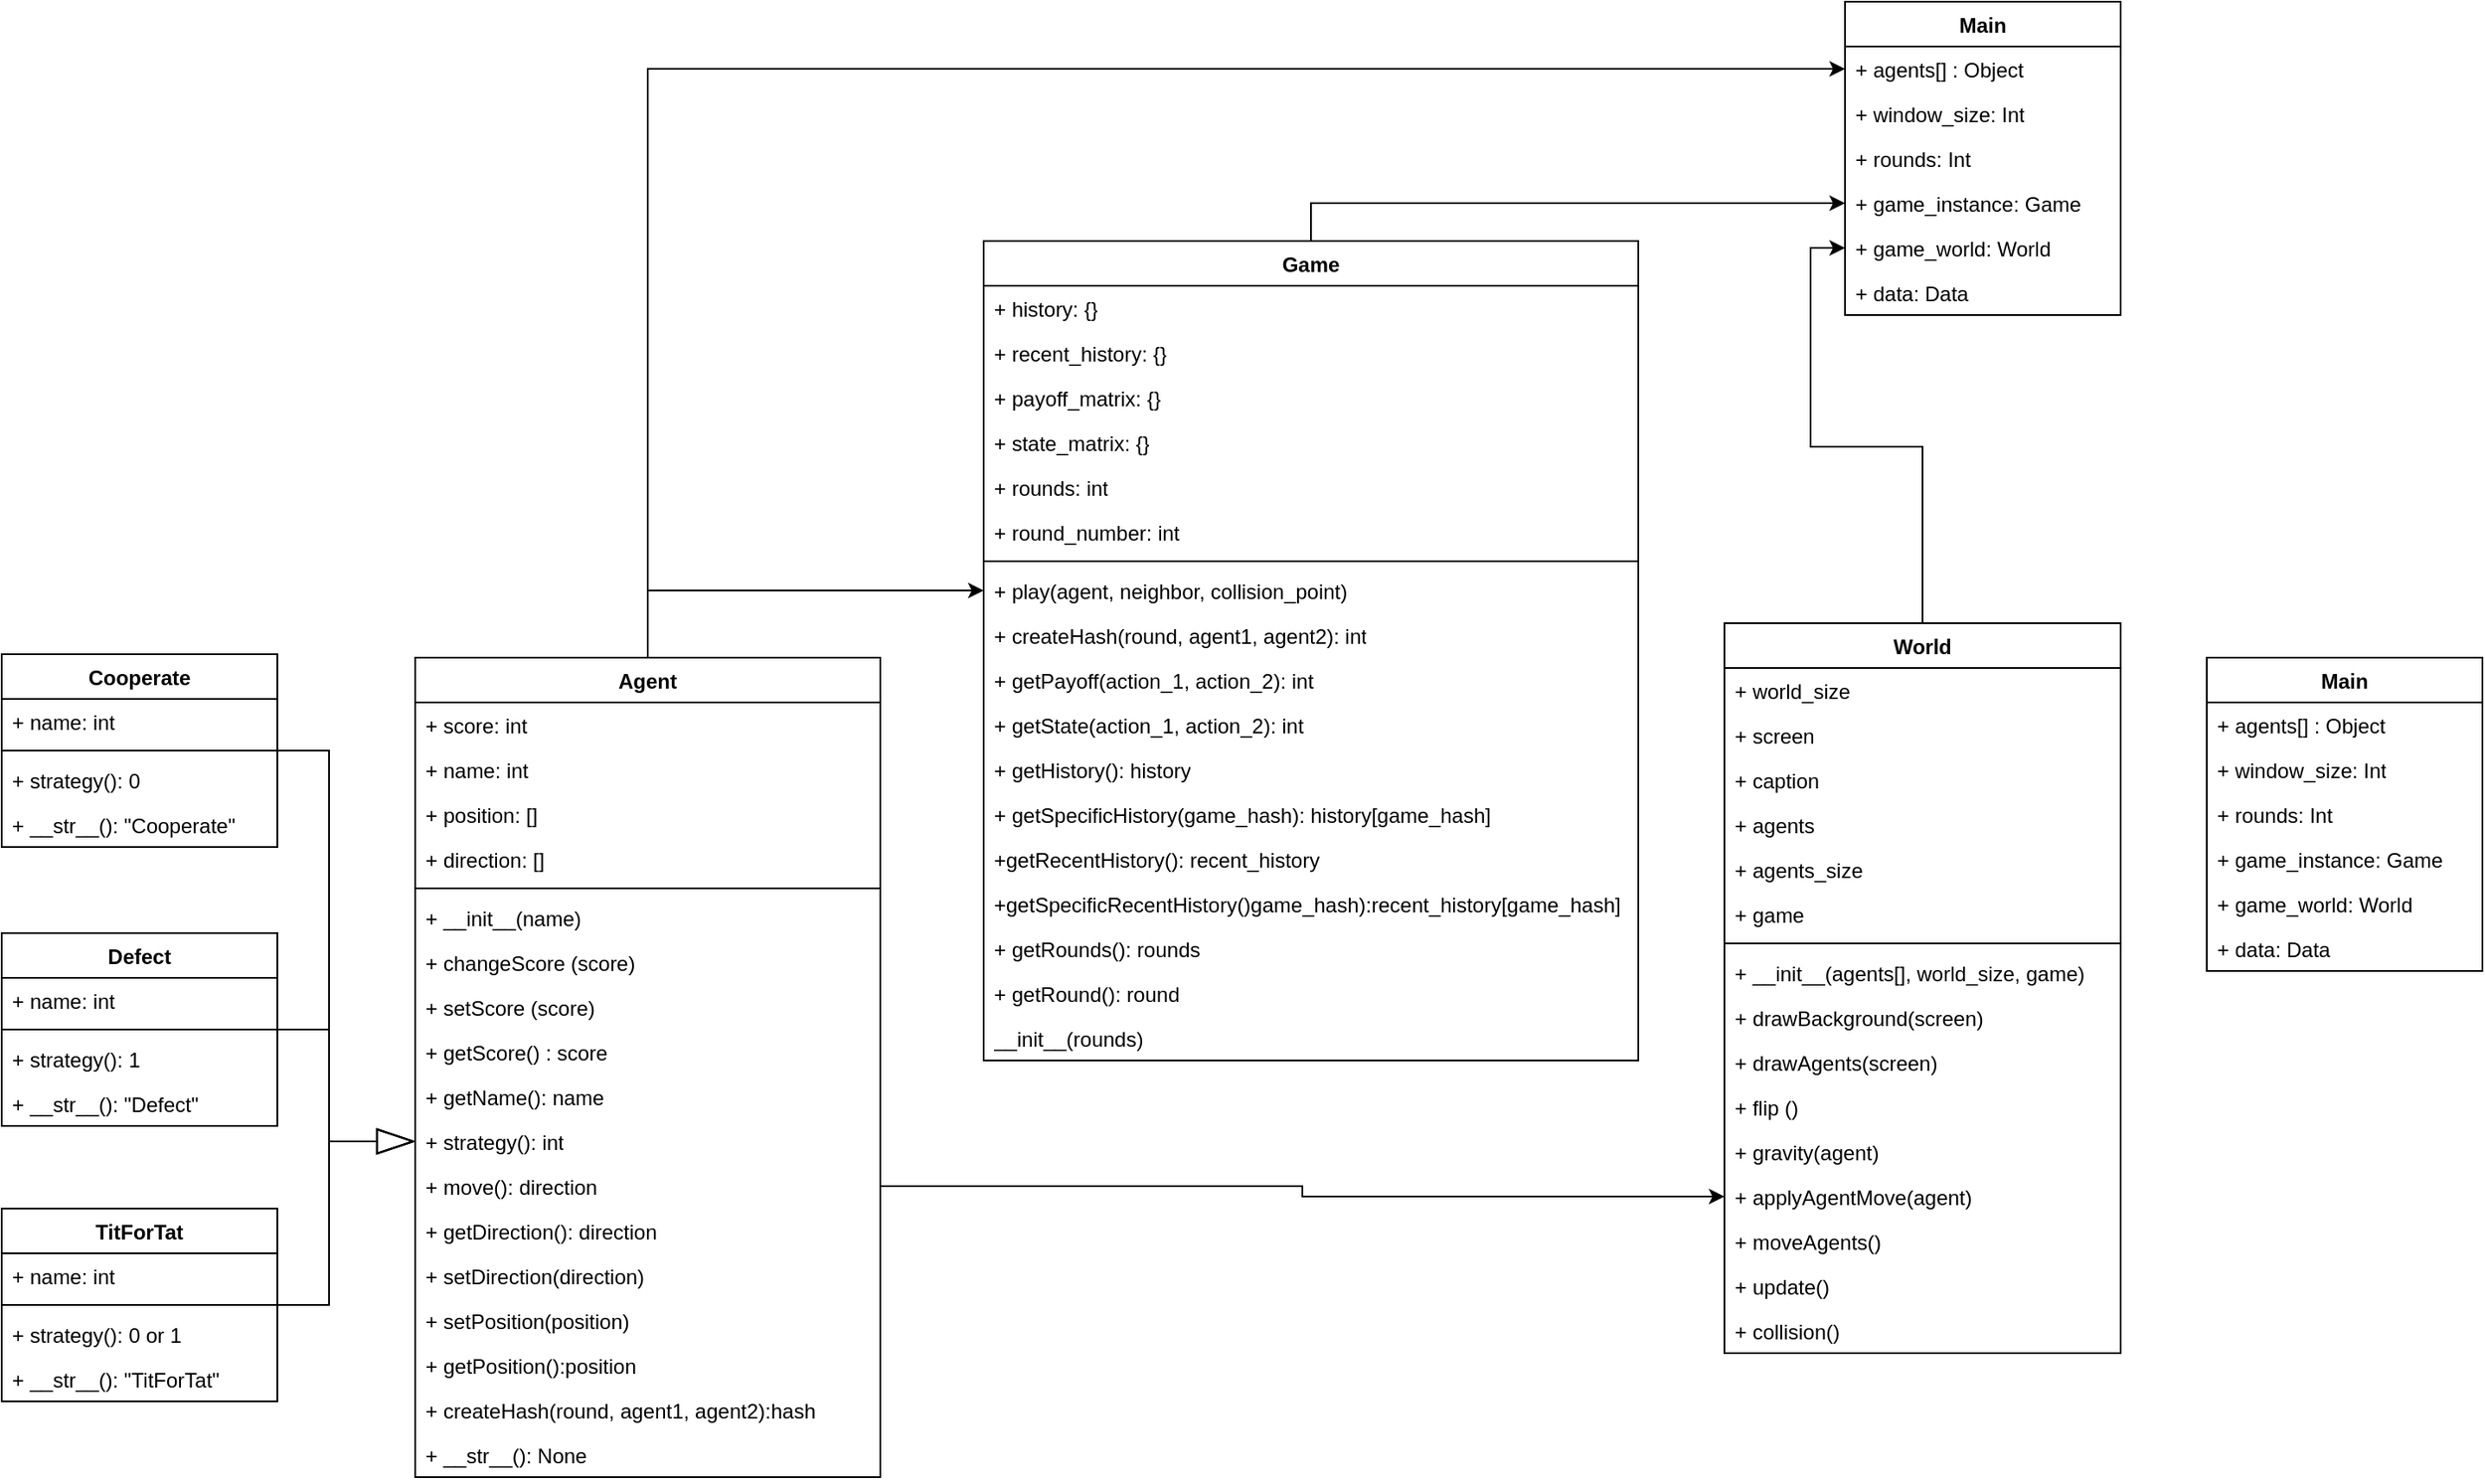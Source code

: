 <mxfile version="25.0.3">
  <diagram name="Page-1" id="hnyK_M3NlGHjHrZ5gKMo">
    <mxGraphModel dx="1853" dy="542" grid="1" gridSize="10" guides="1" tooltips="1" connect="1" arrows="1" fold="1" page="1" pageScale="1" pageWidth="850" pageHeight="1100" math="0" shadow="0">
      <root>
        <mxCell id="0" />
        <mxCell id="1" parent="0" />
        <mxCell id="TNZhgFUFGY6rMlC5T3Tr-9" value="Main" style="swimlane;fontStyle=1;align=center;verticalAlign=top;childLayout=stackLayout;horizontal=1;startSize=26;horizontalStack=0;resizeParent=1;resizeParentMax=0;resizeLast=0;collapsible=1;marginBottom=0;whiteSpace=wrap;html=1;" parent="1" vertex="1">
          <mxGeometry x="950" y="459" width="160" height="182" as="geometry" />
        </mxCell>
        <mxCell id="TNZhgFUFGY6rMlC5T3Tr-10" value="&lt;div&gt;+ agents[] : Object&lt;/div&gt;" style="text;strokeColor=none;fillColor=none;align=left;verticalAlign=top;spacingLeft=4;spacingRight=4;overflow=hidden;rotatable=0;points=[[0,0.5],[1,0.5]];portConstraint=eastwest;whiteSpace=wrap;html=1;" parent="TNZhgFUFGY6rMlC5T3Tr-9" vertex="1">
          <mxGeometry y="26" width="160" height="26" as="geometry" />
        </mxCell>
        <mxCell id="TNZhgFUFGY6rMlC5T3Tr-18" value="+ window_size: Int" style="text;strokeColor=none;fillColor=none;align=left;verticalAlign=top;spacingLeft=4;spacingRight=4;overflow=hidden;rotatable=0;points=[[0,0.5],[1,0.5]];portConstraint=eastwest;whiteSpace=wrap;html=1;" parent="TNZhgFUFGY6rMlC5T3Tr-9" vertex="1">
          <mxGeometry y="52" width="160" height="26" as="geometry" />
        </mxCell>
        <mxCell id="TNZhgFUFGY6rMlC5T3Tr-20" value="+ rounds: Int" style="text;strokeColor=none;fillColor=none;align=left;verticalAlign=top;spacingLeft=4;spacingRight=4;overflow=hidden;rotatable=0;points=[[0,0.5],[1,0.5]];portConstraint=eastwest;whiteSpace=wrap;html=1;" parent="TNZhgFUFGY6rMlC5T3Tr-9" vertex="1">
          <mxGeometry y="78" width="160" height="26" as="geometry" />
        </mxCell>
        <mxCell id="TNZhgFUFGY6rMlC5T3Tr-21" value="+ game_instance: Game" style="text;strokeColor=none;fillColor=none;align=left;verticalAlign=top;spacingLeft=4;spacingRight=4;overflow=hidden;rotatable=0;points=[[0,0.5],[1,0.5]];portConstraint=eastwest;whiteSpace=wrap;html=1;" parent="TNZhgFUFGY6rMlC5T3Tr-9" vertex="1">
          <mxGeometry y="104" width="160" height="26" as="geometry" />
        </mxCell>
        <mxCell id="TNZhgFUFGY6rMlC5T3Tr-19" value="+ game_world: World" style="text;strokeColor=none;fillColor=none;align=left;verticalAlign=top;spacingLeft=4;spacingRight=4;overflow=hidden;rotatable=0;points=[[0,0.5],[1,0.5]];portConstraint=eastwest;whiteSpace=wrap;html=1;" parent="TNZhgFUFGY6rMlC5T3Tr-9" vertex="1">
          <mxGeometry y="130" width="160" height="26" as="geometry" />
        </mxCell>
        <mxCell id="TNZhgFUFGY6rMlC5T3Tr-17" value="+ data: Data" style="text;strokeColor=none;fillColor=none;align=left;verticalAlign=top;spacingLeft=4;spacingRight=4;overflow=hidden;rotatable=0;points=[[0,0.5],[1,0.5]];portConstraint=eastwest;whiteSpace=wrap;html=1;" parent="TNZhgFUFGY6rMlC5T3Tr-9" vertex="1">
          <mxGeometry y="156" width="160" height="26" as="geometry" />
        </mxCell>
        <mxCell id="aTV576hCUivnqyw-7uxB-5" style="edgeStyle=orthogonalEdgeStyle;rounded=0;orthogonalLoop=1;jettySize=auto;html=1;exitX=0.5;exitY=0;exitDx=0;exitDy=0;entryX=0;entryY=0.5;entryDx=0;entryDy=0;" edge="1" parent="1" source="TNZhgFUFGY6rMlC5T3Tr-13" target="TNZhgFUFGY6rMlC5T3Tr-19">
          <mxGeometry relative="1" as="geometry" />
        </mxCell>
        <mxCell id="TNZhgFUFGY6rMlC5T3Tr-13" value="World" style="swimlane;fontStyle=1;align=center;verticalAlign=top;childLayout=stackLayout;horizontal=1;startSize=26;horizontalStack=0;resizeParent=1;resizeParentMax=0;resizeLast=0;collapsible=1;marginBottom=0;whiteSpace=wrap;html=1;" parent="1" vertex="1">
          <mxGeometry x="880" y="820" width="230" height="424" as="geometry" />
        </mxCell>
        <mxCell id="TNZhgFUFGY6rMlC5T3Tr-14" value="+ world_size" style="text;strokeColor=none;fillColor=none;align=left;verticalAlign=top;spacingLeft=4;spacingRight=4;overflow=hidden;rotatable=0;points=[[0,0.5],[1,0.5]];portConstraint=eastwest;whiteSpace=wrap;html=1;" parent="TNZhgFUFGY6rMlC5T3Tr-13" vertex="1">
          <mxGeometry y="26" width="230" height="26" as="geometry" />
        </mxCell>
        <mxCell id="kklQBV2uUnJuEIr_n-jg-3" value="+ screen" style="text;strokeColor=none;fillColor=none;align=left;verticalAlign=top;spacingLeft=4;spacingRight=4;overflow=hidden;rotatable=0;points=[[0,0.5],[1,0.5]];portConstraint=eastwest;whiteSpace=wrap;html=1;" parent="TNZhgFUFGY6rMlC5T3Tr-13" vertex="1">
          <mxGeometry y="52" width="230" height="26" as="geometry" />
        </mxCell>
        <mxCell id="kklQBV2uUnJuEIr_n-jg-6" value="+ caption" style="text;strokeColor=none;fillColor=none;align=left;verticalAlign=top;spacingLeft=4;spacingRight=4;overflow=hidden;rotatable=0;points=[[0,0.5],[1,0.5]];portConstraint=eastwest;whiteSpace=wrap;html=1;" parent="TNZhgFUFGY6rMlC5T3Tr-13" vertex="1">
          <mxGeometry y="78" width="230" height="26" as="geometry" />
        </mxCell>
        <mxCell id="kklQBV2uUnJuEIr_n-jg-5" value="+ agents" style="text;strokeColor=none;fillColor=none;align=left;verticalAlign=top;spacingLeft=4;spacingRight=4;overflow=hidden;rotatable=0;points=[[0,0.5],[1,0.5]];portConstraint=eastwest;whiteSpace=wrap;html=1;" parent="TNZhgFUFGY6rMlC5T3Tr-13" vertex="1">
          <mxGeometry y="104" width="230" height="26" as="geometry" />
        </mxCell>
        <mxCell id="kklQBV2uUnJuEIr_n-jg-4" value="+ agents_size" style="text;strokeColor=none;fillColor=none;align=left;verticalAlign=top;spacingLeft=4;spacingRight=4;overflow=hidden;rotatable=0;points=[[0,0.5],[1,0.5]];portConstraint=eastwest;whiteSpace=wrap;html=1;" parent="TNZhgFUFGY6rMlC5T3Tr-13" vertex="1">
          <mxGeometry y="130" width="230" height="26" as="geometry" />
        </mxCell>
        <mxCell id="kklQBV2uUnJuEIr_n-jg-2" value="+ game" style="text;strokeColor=none;fillColor=none;align=left;verticalAlign=top;spacingLeft=4;spacingRight=4;overflow=hidden;rotatable=0;points=[[0,0.5],[1,0.5]];portConstraint=eastwest;whiteSpace=wrap;html=1;" parent="TNZhgFUFGY6rMlC5T3Tr-13" vertex="1">
          <mxGeometry y="156" width="230" height="26" as="geometry" />
        </mxCell>
        <mxCell id="TNZhgFUFGY6rMlC5T3Tr-15" value="" style="line;strokeWidth=1;fillColor=none;align=left;verticalAlign=middle;spacingTop=-1;spacingLeft=3;spacingRight=3;rotatable=0;labelPosition=right;points=[];portConstraint=eastwest;strokeColor=inherit;" parent="TNZhgFUFGY6rMlC5T3Tr-13" vertex="1">
          <mxGeometry y="182" width="230" height="8" as="geometry" />
        </mxCell>
        <mxCell id="TNZhgFUFGY6rMlC5T3Tr-16" value="+ __init__(agents[], world_size, game)" style="text;strokeColor=none;fillColor=none;align=left;verticalAlign=top;spacingLeft=4;spacingRight=4;overflow=hidden;rotatable=0;points=[[0,0.5],[1,0.5]];portConstraint=eastwest;whiteSpace=wrap;html=1;" parent="TNZhgFUFGY6rMlC5T3Tr-13" vertex="1">
          <mxGeometry y="190" width="230" height="26" as="geometry" />
        </mxCell>
        <mxCell id="kklQBV2uUnJuEIr_n-jg-9" value="+ drawBackground(screen)" style="text;strokeColor=none;fillColor=none;align=left;verticalAlign=top;spacingLeft=4;spacingRight=4;overflow=hidden;rotatable=0;points=[[0,0.5],[1,0.5]];portConstraint=eastwest;whiteSpace=wrap;html=1;" parent="TNZhgFUFGY6rMlC5T3Tr-13" vertex="1">
          <mxGeometry y="216" width="230" height="26" as="geometry" />
        </mxCell>
        <mxCell id="kklQBV2uUnJuEIr_n-jg-14" value="+ drawAgents(screen)" style="text;strokeColor=none;fillColor=none;align=left;verticalAlign=top;spacingLeft=4;spacingRight=4;overflow=hidden;rotatable=0;points=[[0,0.5],[1,0.5]];portConstraint=eastwest;whiteSpace=wrap;html=1;" parent="TNZhgFUFGY6rMlC5T3Tr-13" vertex="1">
          <mxGeometry y="242" width="230" height="26" as="geometry" />
        </mxCell>
        <mxCell id="kklQBV2uUnJuEIr_n-jg-12" value="+ flip ()" style="text;strokeColor=none;fillColor=none;align=left;verticalAlign=top;spacingLeft=4;spacingRight=4;overflow=hidden;rotatable=0;points=[[0,0.5],[1,0.5]];portConstraint=eastwest;whiteSpace=wrap;html=1;" parent="TNZhgFUFGY6rMlC5T3Tr-13" vertex="1">
          <mxGeometry y="268" width="230" height="26" as="geometry" />
        </mxCell>
        <mxCell id="kklQBV2uUnJuEIr_n-jg-13" value="+ gravity(agent)" style="text;strokeColor=none;fillColor=none;align=left;verticalAlign=top;spacingLeft=4;spacingRight=4;overflow=hidden;rotatable=0;points=[[0,0.5],[1,0.5]];portConstraint=eastwest;whiteSpace=wrap;html=1;" parent="TNZhgFUFGY6rMlC5T3Tr-13" vertex="1">
          <mxGeometry y="294" width="230" height="26" as="geometry" />
        </mxCell>
        <mxCell id="kklQBV2uUnJuEIr_n-jg-11" value="+ applyAgentMove(agent)" style="text;strokeColor=none;fillColor=none;align=left;verticalAlign=top;spacingLeft=4;spacingRight=4;overflow=hidden;rotatable=0;points=[[0,0.5],[1,0.5]];portConstraint=eastwest;whiteSpace=wrap;html=1;" parent="TNZhgFUFGY6rMlC5T3Tr-13" vertex="1">
          <mxGeometry y="320" width="230" height="26" as="geometry" />
        </mxCell>
        <mxCell id="kklQBV2uUnJuEIr_n-jg-10" value="+ moveAgents()" style="text;strokeColor=none;fillColor=none;align=left;verticalAlign=top;spacingLeft=4;spacingRight=4;overflow=hidden;rotatable=0;points=[[0,0.5],[1,0.5]];portConstraint=eastwest;whiteSpace=wrap;html=1;" parent="TNZhgFUFGY6rMlC5T3Tr-13" vertex="1">
          <mxGeometry y="346" width="230" height="26" as="geometry" />
        </mxCell>
        <mxCell id="kklQBV2uUnJuEIr_n-jg-8" value="+ update()" style="text;strokeColor=none;fillColor=none;align=left;verticalAlign=top;spacingLeft=4;spacingRight=4;overflow=hidden;rotatable=0;points=[[0,0.5],[1,0.5]];portConstraint=eastwest;whiteSpace=wrap;html=1;" parent="TNZhgFUFGY6rMlC5T3Tr-13" vertex="1">
          <mxGeometry y="372" width="230" height="26" as="geometry" />
        </mxCell>
        <mxCell id="kklQBV2uUnJuEIr_n-jg-7" value="+ collision()" style="text;strokeColor=none;fillColor=none;align=left;verticalAlign=top;spacingLeft=4;spacingRight=4;overflow=hidden;rotatable=0;points=[[0,0.5],[1,0.5]];portConstraint=eastwest;whiteSpace=wrap;html=1;" parent="TNZhgFUFGY6rMlC5T3Tr-13" vertex="1">
          <mxGeometry y="398" width="230" height="26" as="geometry" />
        </mxCell>
        <mxCell id="aTV576hCUivnqyw-7uxB-1" style="edgeStyle=orthogonalEdgeStyle;rounded=0;orthogonalLoop=1;jettySize=auto;html=1;exitX=0.5;exitY=0;exitDx=0;exitDy=0;entryX=0;entryY=0.5;entryDx=0;entryDy=0;" edge="1" parent="1" source="kklQBV2uUnJuEIr_n-jg-20" target="TNZhgFUFGY6rMlC5T3Tr-10">
          <mxGeometry relative="1" as="geometry" />
        </mxCell>
        <mxCell id="aTV576hCUivnqyw-7uxB-4" style="edgeStyle=orthogonalEdgeStyle;rounded=0;orthogonalLoop=1;jettySize=auto;html=1;exitX=0.5;exitY=0;exitDx=0;exitDy=0;entryX=0;entryY=0.5;entryDx=0;entryDy=0;" edge="1" parent="1" source="kklQBV2uUnJuEIr_n-jg-20" target="kklQBV2uUnJuEIr_n-jg-42">
          <mxGeometry relative="1" as="geometry" />
        </mxCell>
        <mxCell id="kklQBV2uUnJuEIr_n-jg-20" value="Agent" style="swimlane;fontStyle=1;align=center;verticalAlign=top;childLayout=stackLayout;horizontal=1;startSize=26;horizontalStack=0;resizeParent=1;resizeParentMax=0;resizeLast=0;collapsible=1;marginBottom=0;whiteSpace=wrap;html=1;" parent="1" vertex="1">
          <mxGeometry x="120" y="840" width="270" height="476" as="geometry" />
        </mxCell>
        <mxCell id="kklQBV2uUnJuEIr_n-jg-21" value="+ score: int" style="text;strokeColor=none;fillColor=none;align=left;verticalAlign=top;spacingLeft=4;spacingRight=4;overflow=hidden;rotatable=0;points=[[0,0.5],[1,0.5]];portConstraint=eastwest;whiteSpace=wrap;html=1;" parent="kklQBV2uUnJuEIr_n-jg-20" vertex="1">
          <mxGeometry y="26" width="270" height="26" as="geometry" />
        </mxCell>
        <mxCell id="kklQBV2uUnJuEIr_n-jg-26" value="+ name: int" style="text;strokeColor=none;fillColor=none;align=left;verticalAlign=top;spacingLeft=4;spacingRight=4;overflow=hidden;rotatable=0;points=[[0,0.5],[1,0.5]];portConstraint=eastwest;whiteSpace=wrap;html=1;" parent="kklQBV2uUnJuEIr_n-jg-20" vertex="1">
          <mxGeometry y="52" width="270" height="26" as="geometry" />
        </mxCell>
        <mxCell id="kklQBV2uUnJuEIr_n-jg-25" value="+ position: []" style="text;strokeColor=none;fillColor=none;align=left;verticalAlign=top;spacingLeft=4;spacingRight=4;overflow=hidden;rotatable=0;points=[[0,0.5],[1,0.5]];portConstraint=eastwest;whiteSpace=wrap;html=1;" parent="kklQBV2uUnJuEIr_n-jg-20" vertex="1">
          <mxGeometry y="78" width="270" height="26" as="geometry" />
        </mxCell>
        <mxCell id="kklQBV2uUnJuEIr_n-jg-24" value="+ direction: []" style="text;strokeColor=none;fillColor=none;align=left;verticalAlign=top;spacingLeft=4;spacingRight=4;overflow=hidden;rotatable=0;points=[[0,0.5],[1,0.5]];portConstraint=eastwest;whiteSpace=wrap;html=1;" parent="kklQBV2uUnJuEIr_n-jg-20" vertex="1">
          <mxGeometry y="104" width="270" height="26" as="geometry" />
        </mxCell>
        <mxCell id="kklQBV2uUnJuEIr_n-jg-22" value="" style="line;strokeWidth=1;fillColor=none;align=left;verticalAlign=middle;spacingTop=-1;spacingLeft=3;spacingRight=3;rotatable=0;labelPosition=right;points=[];portConstraint=eastwest;strokeColor=inherit;" parent="kklQBV2uUnJuEIr_n-jg-20" vertex="1">
          <mxGeometry y="130" width="270" height="8" as="geometry" />
        </mxCell>
        <mxCell id="kklQBV2uUnJuEIr_n-jg-23" value="+ __init__(name)" style="text;strokeColor=none;fillColor=none;align=left;verticalAlign=top;spacingLeft=4;spacingRight=4;overflow=hidden;rotatable=0;points=[[0,0.5],[1,0.5]];portConstraint=eastwest;whiteSpace=wrap;html=1;" parent="kklQBV2uUnJuEIr_n-jg-20" vertex="1">
          <mxGeometry y="138" width="270" height="26" as="geometry" />
        </mxCell>
        <mxCell id="kklQBV2uUnJuEIr_n-jg-28" value="+ changeScore (score)" style="text;strokeColor=none;fillColor=none;align=left;verticalAlign=top;spacingLeft=4;spacingRight=4;overflow=hidden;rotatable=0;points=[[0,0.5],[1,0.5]];portConstraint=eastwest;whiteSpace=wrap;html=1;" parent="kklQBV2uUnJuEIr_n-jg-20" vertex="1">
          <mxGeometry y="164" width="270" height="26" as="geometry" />
        </mxCell>
        <mxCell id="kklQBV2uUnJuEIr_n-jg-33" value="+ setScore (score)" style="text;strokeColor=none;fillColor=none;align=left;verticalAlign=top;spacingLeft=4;spacingRight=4;overflow=hidden;rotatable=0;points=[[0,0.5],[1,0.5]];portConstraint=eastwest;whiteSpace=wrap;html=1;" parent="kklQBV2uUnJuEIr_n-jg-20" vertex="1">
          <mxGeometry y="190" width="270" height="26" as="geometry" />
        </mxCell>
        <mxCell id="kklQBV2uUnJuEIr_n-jg-31" value="+ getScore() : score" style="text;strokeColor=none;fillColor=none;align=left;verticalAlign=top;spacingLeft=4;spacingRight=4;overflow=hidden;rotatable=0;points=[[0,0.5],[1,0.5]];portConstraint=eastwest;whiteSpace=wrap;html=1;" parent="kklQBV2uUnJuEIr_n-jg-20" vertex="1">
          <mxGeometry y="216" width="270" height="26" as="geometry" />
        </mxCell>
        <mxCell id="kklQBV2uUnJuEIr_n-jg-35" value="+ getName(): name" style="text;strokeColor=none;fillColor=none;align=left;verticalAlign=top;spacingLeft=4;spacingRight=4;overflow=hidden;rotatable=0;points=[[0,0.5],[1,0.5]];portConstraint=eastwest;whiteSpace=wrap;html=1;" parent="kklQBV2uUnJuEIr_n-jg-20" vertex="1">
          <mxGeometry y="242" width="270" height="26" as="geometry" />
        </mxCell>
        <mxCell id="kklQBV2uUnJuEIr_n-jg-34" value="+ strategy(): int" style="text;strokeColor=none;fillColor=none;align=left;verticalAlign=top;spacingLeft=4;spacingRight=4;overflow=hidden;rotatable=0;points=[[0,0.5],[1,0.5]];portConstraint=eastwest;whiteSpace=wrap;html=1;" parent="kklQBV2uUnJuEIr_n-jg-20" vertex="1">
          <mxGeometry y="268" width="270" height="26" as="geometry" />
        </mxCell>
        <mxCell id="kklQBV2uUnJuEIr_n-jg-32" value="+ move(): direction" style="text;strokeColor=none;fillColor=none;align=left;verticalAlign=top;spacingLeft=4;spacingRight=4;overflow=hidden;rotatable=0;points=[[0,0.5],[1,0.5]];portConstraint=eastwest;whiteSpace=wrap;html=1;" parent="kklQBV2uUnJuEIr_n-jg-20" vertex="1">
          <mxGeometry y="294" width="270" height="26" as="geometry" />
        </mxCell>
        <mxCell id="kklQBV2uUnJuEIr_n-jg-30" value="+ getDirection(): direction" style="text;strokeColor=none;fillColor=none;align=left;verticalAlign=top;spacingLeft=4;spacingRight=4;overflow=hidden;rotatable=0;points=[[0,0.5],[1,0.5]];portConstraint=eastwest;whiteSpace=wrap;html=1;" parent="kklQBV2uUnJuEIr_n-jg-20" vertex="1">
          <mxGeometry y="320" width="270" height="26" as="geometry" />
        </mxCell>
        <mxCell id="kklQBV2uUnJuEIr_n-jg-29" value="+ setDirection(direction)" style="text;strokeColor=none;fillColor=none;align=left;verticalAlign=top;spacingLeft=4;spacingRight=4;overflow=hidden;rotatable=0;points=[[0,0.5],[1,0.5]];portConstraint=eastwest;whiteSpace=wrap;html=1;" parent="kklQBV2uUnJuEIr_n-jg-20" vertex="1">
          <mxGeometry y="346" width="270" height="26" as="geometry" />
        </mxCell>
        <mxCell id="kklQBV2uUnJuEIr_n-jg-36" value="+ setPosition(position)" style="text;strokeColor=none;fillColor=none;align=left;verticalAlign=top;spacingLeft=4;spacingRight=4;overflow=hidden;rotatable=0;points=[[0,0.5],[1,0.5]];portConstraint=eastwest;whiteSpace=wrap;html=1;" parent="kklQBV2uUnJuEIr_n-jg-20" vertex="1">
          <mxGeometry y="372" width="270" height="26" as="geometry" />
        </mxCell>
        <mxCell id="kklQBV2uUnJuEIr_n-jg-38" value="+ getPosition():position" style="text;strokeColor=none;fillColor=none;align=left;verticalAlign=top;spacingLeft=4;spacingRight=4;overflow=hidden;rotatable=0;points=[[0,0.5],[1,0.5]];portConstraint=eastwest;whiteSpace=wrap;html=1;" parent="kklQBV2uUnJuEIr_n-jg-20" vertex="1">
          <mxGeometry y="398" width="270" height="26" as="geometry" />
        </mxCell>
        <mxCell id="kklQBV2uUnJuEIr_n-jg-37" value="+ createHash(round, agent1, agent2):hash" style="text;strokeColor=none;fillColor=none;align=left;verticalAlign=top;spacingLeft=4;spacingRight=4;overflow=hidden;rotatable=0;points=[[0,0.5],[1,0.5]];portConstraint=eastwest;whiteSpace=wrap;html=1;" parent="kklQBV2uUnJuEIr_n-jg-20" vertex="1">
          <mxGeometry y="424" width="270" height="26" as="geometry" />
        </mxCell>
        <mxCell id="kklQBV2uUnJuEIr_n-jg-27" value="+ __str__(): None" style="text;strokeColor=none;fillColor=none;align=left;verticalAlign=top;spacingLeft=4;spacingRight=4;overflow=hidden;rotatable=0;points=[[0,0.5],[1,0.5]];portConstraint=eastwest;whiteSpace=wrap;html=1;" parent="kklQBV2uUnJuEIr_n-jg-20" vertex="1">
          <mxGeometry y="450" width="270" height="26" as="geometry" />
        </mxCell>
        <mxCell id="aTV576hCUivnqyw-7uxB-3" style="edgeStyle=orthogonalEdgeStyle;rounded=0;orthogonalLoop=1;jettySize=auto;html=1;exitX=0.5;exitY=0;exitDx=0;exitDy=0;entryX=0;entryY=0.5;entryDx=0;entryDy=0;" edge="1" parent="1" source="kklQBV2uUnJuEIr_n-jg-39" target="TNZhgFUFGY6rMlC5T3Tr-21">
          <mxGeometry relative="1" as="geometry" />
        </mxCell>
        <mxCell id="kklQBV2uUnJuEIr_n-jg-39" value="Game" style="swimlane;fontStyle=1;align=center;verticalAlign=top;childLayout=stackLayout;horizontal=1;startSize=26;horizontalStack=0;resizeParent=1;resizeParentMax=0;resizeLast=0;collapsible=1;marginBottom=0;whiteSpace=wrap;html=1;" parent="1" vertex="1">
          <mxGeometry x="450" y="598" width="380" height="476" as="geometry" />
        </mxCell>
        <mxCell id="kklQBV2uUnJuEIr_n-jg-40" value="+ history: {}" style="text;strokeColor=none;fillColor=none;align=left;verticalAlign=top;spacingLeft=4;spacingRight=4;overflow=hidden;rotatable=0;points=[[0,0.5],[1,0.5]];portConstraint=eastwest;whiteSpace=wrap;html=1;" parent="kklQBV2uUnJuEIr_n-jg-39" vertex="1">
          <mxGeometry y="26" width="380" height="26" as="geometry" />
        </mxCell>
        <mxCell id="kklQBV2uUnJuEIr_n-jg-45" value="+ recent_history: {}" style="text;strokeColor=none;fillColor=none;align=left;verticalAlign=top;spacingLeft=4;spacingRight=4;overflow=hidden;rotatable=0;points=[[0,0.5],[1,0.5]];portConstraint=eastwest;whiteSpace=wrap;html=1;" parent="kklQBV2uUnJuEIr_n-jg-39" vertex="1">
          <mxGeometry y="52" width="380" height="26" as="geometry" />
        </mxCell>
        <mxCell id="kklQBV2uUnJuEIr_n-jg-47" value="+ payoff_matrix: {}" style="text;strokeColor=none;fillColor=none;align=left;verticalAlign=top;spacingLeft=4;spacingRight=4;overflow=hidden;rotatable=0;points=[[0,0.5],[1,0.5]];portConstraint=eastwest;whiteSpace=wrap;html=1;" parent="kklQBV2uUnJuEIr_n-jg-39" vertex="1">
          <mxGeometry y="78" width="380" height="26" as="geometry" />
        </mxCell>
        <mxCell id="kklQBV2uUnJuEIr_n-jg-48" value="+ state_matrix: {}" style="text;strokeColor=none;fillColor=none;align=left;verticalAlign=top;spacingLeft=4;spacingRight=4;overflow=hidden;rotatable=0;points=[[0,0.5],[1,0.5]];portConstraint=eastwest;whiteSpace=wrap;html=1;" parent="kklQBV2uUnJuEIr_n-jg-39" vertex="1">
          <mxGeometry y="104" width="380" height="26" as="geometry" />
        </mxCell>
        <mxCell id="kklQBV2uUnJuEIr_n-jg-46" value="+ rounds: int" style="text;strokeColor=none;fillColor=none;align=left;verticalAlign=top;spacingLeft=4;spacingRight=4;overflow=hidden;rotatable=0;points=[[0,0.5],[1,0.5]];portConstraint=eastwest;whiteSpace=wrap;html=1;" parent="kklQBV2uUnJuEIr_n-jg-39" vertex="1">
          <mxGeometry y="130" width="380" height="26" as="geometry" />
        </mxCell>
        <mxCell id="kklQBV2uUnJuEIr_n-jg-44" value="+ round_number: int" style="text;strokeColor=none;fillColor=none;align=left;verticalAlign=top;spacingLeft=4;spacingRight=4;overflow=hidden;rotatable=0;points=[[0,0.5],[1,0.5]];portConstraint=eastwest;whiteSpace=wrap;html=1;" parent="kklQBV2uUnJuEIr_n-jg-39" vertex="1">
          <mxGeometry y="156" width="380" height="26" as="geometry" />
        </mxCell>
        <mxCell id="kklQBV2uUnJuEIr_n-jg-41" value="" style="line;strokeWidth=1;fillColor=none;align=left;verticalAlign=middle;spacingTop=-1;spacingLeft=3;spacingRight=3;rotatable=0;labelPosition=right;points=[];portConstraint=eastwest;strokeColor=inherit;" parent="kklQBV2uUnJuEIr_n-jg-39" vertex="1">
          <mxGeometry y="182" width="380" height="8" as="geometry" />
        </mxCell>
        <mxCell id="kklQBV2uUnJuEIr_n-jg-42" value="+ play(agent, neighbor, collision_point)" style="text;strokeColor=none;fillColor=none;align=left;verticalAlign=top;spacingLeft=4;spacingRight=4;overflow=hidden;rotatable=0;points=[[0,0.5],[1,0.5]];portConstraint=eastwest;whiteSpace=wrap;html=1;" parent="kklQBV2uUnJuEIr_n-jg-39" vertex="1">
          <mxGeometry y="190" width="380" height="26" as="geometry" />
        </mxCell>
        <mxCell id="kklQBV2uUnJuEIr_n-jg-51" value="+ createHash(round, agent1, agent2): int" style="text;strokeColor=none;fillColor=none;align=left;verticalAlign=top;spacingLeft=4;spacingRight=4;overflow=hidden;rotatable=0;points=[[0,0.5],[1,0.5]];portConstraint=eastwest;whiteSpace=wrap;html=1;" parent="kklQBV2uUnJuEIr_n-jg-39" vertex="1">
          <mxGeometry y="216" width="380" height="26" as="geometry" />
        </mxCell>
        <mxCell id="kklQBV2uUnJuEIr_n-jg-57" value="+ getPayoff(action_1, action_2): int" style="text;strokeColor=none;fillColor=none;align=left;verticalAlign=top;spacingLeft=4;spacingRight=4;overflow=hidden;rotatable=0;points=[[0,0.5],[1,0.5]];portConstraint=eastwest;whiteSpace=wrap;html=1;" parent="kklQBV2uUnJuEIr_n-jg-39" vertex="1">
          <mxGeometry y="242" width="380" height="26" as="geometry" />
        </mxCell>
        <mxCell id="kklQBV2uUnJuEIr_n-jg-59" value="+ getState(action_1, action_2): int" style="text;strokeColor=none;fillColor=none;align=left;verticalAlign=top;spacingLeft=4;spacingRight=4;overflow=hidden;rotatable=0;points=[[0,0.5],[1,0.5]];portConstraint=eastwest;whiteSpace=wrap;html=1;" parent="kklQBV2uUnJuEIr_n-jg-39" vertex="1">
          <mxGeometry y="268" width="380" height="26" as="geometry" />
        </mxCell>
        <mxCell id="kklQBV2uUnJuEIr_n-jg-58" value="+ getHistory(): history" style="text;strokeColor=none;fillColor=none;align=left;verticalAlign=top;spacingLeft=4;spacingRight=4;overflow=hidden;rotatable=0;points=[[0,0.5],[1,0.5]];portConstraint=eastwest;whiteSpace=wrap;html=1;" parent="kklQBV2uUnJuEIr_n-jg-39" vertex="1">
          <mxGeometry y="294" width="380" height="26" as="geometry" />
        </mxCell>
        <mxCell id="kklQBV2uUnJuEIr_n-jg-56" value="+ getSpecificHistory(game_hash): history[game_hash]" style="text;strokeColor=none;fillColor=none;align=left;verticalAlign=top;spacingLeft=4;spacingRight=4;overflow=hidden;rotatable=0;points=[[0,0.5],[1,0.5]];portConstraint=eastwest;whiteSpace=wrap;html=1;" parent="kklQBV2uUnJuEIr_n-jg-39" vertex="1">
          <mxGeometry y="320" width="380" height="26" as="geometry" />
        </mxCell>
        <mxCell id="kklQBV2uUnJuEIr_n-jg-54" value="+getRecentHistory(): recent_history" style="text;strokeColor=none;fillColor=none;align=left;verticalAlign=top;spacingLeft=4;spacingRight=4;overflow=hidden;rotatable=0;points=[[0,0.5],[1,0.5]];portConstraint=eastwest;whiteSpace=wrap;html=1;" parent="kklQBV2uUnJuEIr_n-jg-39" vertex="1">
          <mxGeometry y="346" width="380" height="26" as="geometry" />
        </mxCell>
        <mxCell id="kklQBV2uUnJuEIr_n-jg-55" value="+getSpecificRecentHistory()game_hash):recent_history[game_hash]" style="text;strokeColor=none;fillColor=none;align=left;verticalAlign=top;spacingLeft=4;spacingRight=4;overflow=hidden;rotatable=0;points=[[0,0.5],[1,0.5]];portConstraint=eastwest;whiteSpace=wrap;html=1;" parent="kklQBV2uUnJuEIr_n-jg-39" vertex="1">
          <mxGeometry y="372" width="380" height="26" as="geometry" />
        </mxCell>
        <mxCell id="kklQBV2uUnJuEIr_n-jg-53" value="+ getRounds(): rounds" style="text;strokeColor=none;fillColor=none;align=left;verticalAlign=top;spacingLeft=4;spacingRight=4;overflow=hidden;rotatable=0;points=[[0,0.5],[1,0.5]];portConstraint=eastwest;whiteSpace=wrap;html=1;" parent="kklQBV2uUnJuEIr_n-jg-39" vertex="1">
          <mxGeometry y="398" width="380" height="26" as="geometry" />
        </mxCell>
        <mxCell id="kklQBV2uUnJuEIr_n-jg-52" value="+ getRound(): round" style="text;strokeColor=none;fillColor=none;align=left;verticalAlign=top;spacingLeft=4;spacingRight=4;overflow=hidden;rotatable=0;points=[[0,0.5],[1,0.5]];portConstraint=eastwest;whiteSpace=wrap;html=1;" parent="kklQBV2uUnJuEIr_n-jg-39" vertex="1">
          <mxGeometry y="424" width="380" height="26" as="geometry" />
        </mxCell>
        <mxCell id="kklQBV2uUnJuEIr_n-jg-50" value="__init__(rounds)" style="text;strokeColor=none;fillColor=none;align=left;verticalAlign=top;spacingLeft=4;spacingRight=4;overflow=hidden;rotatable=0;points=[[0,0.5],[1,0.5]];portConstraint=eastwest;whiteSpace=wrap;html=1;" parent="kklQBV2uUnJuEIr_n-jg-39" vertex="1">
          <mxGeometry y="450" width="380" height="26" as="geometry" />
        </mxCell>
        <mxCell id="aTV576hCUivnqyw-7uxB-2" style="edgeStyle=orthogonalEdgeStyle;rounded=0;orthogonalLoop=1;jettySize=auto;html=1;exitX=1;exitY=0.5;exitDx=0;exitDy=0;entryX=0;entryY=0.5;entryDx=0;entryDy=0;" edge="1" parent="1" source="kklQBV2uUnJuEIr_n-jg-32" target="kklQBV2uUnJuEIr_n-jg-11">
          <mxGeometry relative="1" as="geometry" />
        </mxCell>
        <mxCell id="aTV576hCUivnqyw-7uxB-6" value="Cooperate" style="swimlane;fontStyle=1;align=center;verticalAlign=top;childLayout=stackLayout;horizontal=1;startSize=26;horizontalStack=0;resizeParent=1;resizeParentMax=0;resizeLast=0;collapsible=1;marginBottom=0;whiteSpace=wrap;html=1;" vertex="1" parent="1">
          <mxGeometry x="-120" y="838" width="160" height="112" as="geometry" />
        </mxCell>
        <mxCell id="aTV576hCUivnqyw-7uxB-7" value="+ name: int" style="text;strokeColor=none;fillColor=none;align=left;verticalAlign=top;spacingLeft=4;spacingRight=4;overflow=hidden;rotatable=0;points=[[0,0.5],[1,0.5]];portConstraint=eastwest;whiteSpace=wrap;html=1;" vertex="1" parent="aTV576hCUivnqyw-7uxB-6">
          <mxGeometry y="26" width="160" height="26" as="geometry" />
        </mxCell>
        <mxCell id="aTV576hCUivnqyw-7uxB-8" value="" style="line;strokeWidth=1;fillColor=none;align=left;verticalAlign=middle;spacingTop=-1;spacingLeft=3;spacingRight=3;rotatable=0;labelPosition=right;points=[];portConstraint=eastwest;strokeColor=inherit;" vertex="1" parent="aTV576hCUivnqyw-7uxB-6">
          <mxGeometry y="52" width="160" height="8" as="geometry" />
        </mxCell>
        <mxCell id="aTV576hCUivnqyw-7uxB-9" value="+ strategy(): 0" style="text;strokeColor=none;fillColor=none;align=left;verticalAlign=top;spacingLeft=4;spacingRight=4;overflow=hidden;rotatable=0;points=[[0,0.5],[1,0.5]];portConstraint=eastwest;whiteSpace=wrap;html=1;" vertex="1" parent="aTV576hCUivnqyw-7uxB-6">
          <mxGeometry y="60" width="160" height="26" as="geometry" />
        </mxCell>
        <mxCell id="aTV576hCUivnqyw-7uxB-10" value="+ __str__(): &quot;Cooperate&quot;" style="text;strokeColor=none;fillColor=none;align=left;verticalAlign=top;spacingLeft=4;spacingRight=4;overflow=hidden;rotatable=0;points=[[0,0.5],[1,0.5]];portConstraint=eastwest;whiteSpace=wrap;html=1;" vertex="1" parent="aTV576hCUivnqyw-7uxB-6">
          <mxGeometry y="86" width="160" height="26" as="geometry" />
        </mxCell>
        <mxCell id="aTV576hCUivnqyw-7uxB-28" value="" style="edgeStyle=orthogonalEdgeStyle;rounded=0;orthogonalLoop=1;jettySize=auto;html=1;exitX=1;exitY=0.5;exitDx=0;exitDy=0;endArrow=blockThin;endFill=0;endSize=20;entryX=0;entryY=0.5;entryDx=0;entryDy=0;" edge="1" parent="1" source="aTV576hCUivnqyw-7uxB-11" target="kklQBV2uUnJuEIr_n-jg-34">
          <mxGeometry relative="1" as="geometry">
            <mxPoint x="100" y="990" as="targetPoint" />
            <Array as="points">
              <mxPoint x="70" y="1056" />
              <mxPoint x="70" y="1121" />
            </Array>
          </mxGeometry>
        </mxCell>
        <mxCell id="aTV576hCUivnqyw-7uxB-11" value="Defect" style="swimlane;fontStyle=1;align=center;verticalAlign=top;childLayout=stackLayout;horizontal=1;startSize=26;horizontalStack=0;resizeParent=1;resizeParentMax=0;resizeLast=0;collapsible=1;marginBottom=0;whiteSpace=wrap;html=1;" vertex="1" parent="1">
          <mxGeometry x="-120" y="1000" width="160" height="112" as="geometry" />
        </mxCell>
        <mxCell id="aTV576hCUivnqyw-7uxB-12" value="+ name: int" style="text;strokeColor=none;fillColor=none;align=left;verticalAlign=top;spacingLeft=4;spacingRight=4;overflow=hidden;rotatable=0;points=[[0,0.5],[1,0.5]];portConstraint=eastwest;whiteSpace=wrap;html=1;" vertex="1" parent="aTV576hCUivnqyw-7uxB-11">
          <mxGeometry y="26" width="160" height="26" as="geometry" />
        </mxCell>
        <mxCell id="aTV576hCUivnqyw-7uxB-13" value="" style="line;strokeWidth=1;fillColor=none;align=left;verticalAlign=middle;spacingTop=-1;spacingLeft=3;spacingRight=3;rotatable=0;labelPosition=right;points=[];portConstraint=eastwest;strokeColor=inherit;" vertex="1" parent="aTV576hCUivnqyw-7uxB-11">
          <mxGeometry y="52" width="160" height="8" as="geometry" />
        </mxCell>
        <mxCell id="aTV576hCUivnqyw-7uxB-14" value="+ strategy(): 1" style="text;strokeColor=none;fillColor=none;align=left;verticalAlign=top;spacingLeft=4;spacingRight=4;overflow=hidden;rotatable=0;points=[[0,0.5],[1,0.5]];portConstraint=eastwest;whiteSpace=wrap;html=1;" vertex="1" parent="aTV576hCUivnqyw-7uxB-11">
          <mxGeometry y="60" width="160" height="26" as="geometry" />
        </mxCell>
        <mxCell id="aTV576hCUivnqyw-7uxB-15" value="+ __str__(): &quot;Defect&quot;" style="text;strokeColor=none;fillColor=none;align=left;verticalAlign=top;spacingLeft=4;spacingRight=4;overflow=hidden;rotatable=0;points=[[0,0.5],[1,0.5]];portConstraint=eastwest;whiteSpace=wrap;html=1;" vertex="1" parent="aTV576hCUivnqyw-7uxB-11">
          <mxGeometry y="86" width="160" height="26" as="geometry" />
        </mxCell>
        <mxCell id="aTV576hCUivnqyw-7uxB-16" value="TitForTat" style="swimlane;fontStyle=1;align=center;verticalAlign=top;childLayout=stackLayout;horizontal=1;startSize=26;horizontalStack=0;resizeParent=1;resizeParentMax=0;resizeLast=0;collapsible=1;marginBottom=0;whiteSpace=wrap;html=1;" vertex="1" parent="1">
          <mxGeometry x="-120" y="1160" width="160" height="112" as="geometry" />
        </mxCell>
        <mxCell id="aTV576hCUivnqyw-7uxB-17" value="+ name: int" style="text;strokeColor=none;fillColor=none;align=left;verticalAlign=top;spacingLeft=4;spacingRight=4;overflow=hidden;rotatable=0;points=[[0,0.5],[1,0.5]];portConstraint=eastwest;whiteSpace=wrap;html=1;" vertex="1" parent="aTV576hCUivnqyw-7uxB-16">
          <mxGeometry y="26" width="160" height="26" as="geometry" />
        </mxCell>
        <mxCell id="aTV576hCUivnqyw-7uxB-18" value="" style="line;strokeWidth=1;fillColor=none;align=left;verticalAlign=middle;spacingTop=-1;spacingLeft=3;spacingRight=3;rotatable=0;labelPosition=right;points=[];portConstraint=eastwest;strokeColor=inherit;" vertex="1" parent="aTV576hCUivnqyw-7uxB-16">
          <mxGeometry y="52" width="160" height="8" as="geometry" />
        </mxCell>
        <mxCell id="aTV576hCUivnqyw-7uxB-19" value="+ strategy(): 0 or 1" style="text;strokeColor=none;fillColor=none;align=left;verticalAlign=top;spacingLeft=4;spacingRight=4;overflow=hidden;rotatable=0;points=[[0,0.5],[1,0.5]];portConstraint=eastwest;whiteSpace=wrap;html=1;" vertex="1" parent="aTV576hCUivnqyw-7uxB-16">
          <mxGeometry y="60" width="160" height="26" as="geometry" />
        </mxCell>
        <mxCell id="aTV576hCUivnqyw-7uxB-20" value="+ __str__(): &quot;TitForTat&quot;" style="text;strokeColor=none;fillColor=none;align=left;verticalAlign=top;spacingLeft=4;spacingRight=4;overflow=hidden;rotatable=0;points=[[0,0.5],[1,0.5]];portConstraint=eastwest;whiteSpace=wrap;html=1;" vertex="1" parent="aTV576hCUivnqyw-7uxB-16">
          <mxGeometry y="86" width="160" height="26" as="geometry" />
        </mxCell>
        <mxCell id="aTV576hCUivnqyw-7uxB-27" style="edgeStyle=orthogonalEdgeStyle;rounded=0;orthogonalLoop=1;jettySize=auto;html=1;exitX=1;exitY=0.5;exitDx=0;exitDy=0;entryX=0;entryY=0.5;entryDx=0;entryDy=0;endArrow=blockThin;endFill=0;endSize=20;" edge="1" parent="1" source="aTV576hCUivnqyw-7uxB-6" target="kklQBV2uUnJuEIr_n-jg-34">
          <mxGeometry relative="1" as="geometry">
            <Array as="points">
              <mxPoint x="70" y="894" />
              <mxPoint x="70" y="1121" />
            </Array>
          </mxGeometry>
        </mxCell>
        <mxCell id="aTV576hCUivnqyw-7uxB-29" style="edgeStyle=orthogonalEdgeStyle;rounded=0;orthogonalLoop=1;jettySize=auto;html=1;entryX=0;entryY=0.5;entryDx=0;entryDy=0;endArrow=blockThin;endFill=0;endSize=20;" edge="1" parent="1" source="aTV576hCUivnqyw-7uxB-16" target="kklQBV2uUnJuEIr_n-jg-34">
          <mxGeometry relative="1" as="geometry">
            <Array as="points">
              <mxPoint x="70" y="1216" />
              <mxPoint x="70" y="1121" />
            </Array>
          </mxGeometry>
        </mxCell>
        <mxCell id="aTV576hCUivnqyw-7uxB-30" value="Main" style="swimlane;fontStyle=1;align=center;verticalAlign=top;childLayout=stackLayout;horizontal=1;startSize=26;horizontalStack=0;resizeParent=1;resizeParentMax=0;resizeLast=0;collapsible=1;marginBottom=0;whiteSpace=wrap;html=1;" vertex="1" parent="1">
          <mxGeometry x="1160" y="840" width="160" height="182" as="geometry" />
        </mxCell>
        <mxCell id="aTV576hCUivnqyw-7uxB-31" value="&lt;div&gt;+ agents[] : Object&lt;/div&gt;" style="text;strokeColor=none;fillColor=none;align=left;verticalAlign=top;spacingLeft=4;spacingRight=4;overflow=hidden;rotatable=0;points=[[0,0.5],[1,0.5]];portConstraint=eastwest;whiteSpace=wrap;html=1;" vertex="1" parent="aTV576hCUivnqyw-7uxB-30">
          <mxGeometry y="26" width="160" height="26" as="geometry" />
        </mxCell>
        <mxCell id="aTV576hCUivnqyw-7uxB-32" value="+ window_size: Int" style="text;strokeColor=none;fillColor=none;align=left;verticalAlign=top;spacingLeft=4;spacingRight=4;overflow=hidden;rotatable=0;points=[[0,0.5],[1,0.5]];portConstraint=eastwest;whiteSpace=wrap;html=1;" vertex="1" parent="aTV576hCUivnqyw-7uxB-30">
          <mxGeometry y="52" width="160" height="26" as="geometry" />
        </mxCell>
        <mxCell id="aTV576hCUivnqyw-7uxB-33" value="+ rounds: Int" style="text;strokeColor=none;fillColor=none;align=left;verticalAlign=top;spacingLeft=4;spacingRight=4;overflow=hidden;rotatable=0;points=[[0,0.5],[1,0.5]];portConstraint=eastwest;whiteSpace=wrap;html=1;" vertex="1" parent="aTV576hCUivnqyw-7uxB-30">
          <mxGeometry y="78" width="160" height="26" as="geometry" />
        </mxCell>
        <mxCell id="aTV576hCUivnqyw-7uxB-34" value="+ game_instance: Game" style="text;strokeColor=none;fillColor=none;align=left;verticalAlign=top;spacingLeft=4;spacingRight=4;overflow=hidden;rotatable=0;points=[[0,0.5],[1,0.5]];portConstraint=eastwest;whiteSpace=wrap;html=1;" vertex="1" parent="aTV576hCUivnqyw-7uxB-30">
          <mxGeometry y="104" width="160" height="26" as="geometry" />
        </mxCell>
        <mxCell id="aTV576hCUivnqyw-7uxB-35" value="+ game_world: World" style="text;strokeColor=none;fillColor=none;align=left;verticalAlign=top;spacingLeft=4;spacingRight=4;overflow=hidden;rotatable=0;points=[[0,0.5],[1,0.5]];portConstraint=eastwest;whiteSpace=wrap;html=1;" vertex="1" parent="aTV576hCUivnqyw-7uxB-30">
          <mxGeometry y="130" width="160" height="26" as="geometry" />
        </mxCell>
        <mxCell id="aTV576hCUivnqyw-7uxB-36" value="+ data: Data" style="text;strokeColor=none;fillColor=none;align=left;verticalAlign=top;spacingLeft=4;spacingRight=4;overflow=hidden;rotatable=0;points=[[0,0.5],[1,0.5]];portConstraint=eastwest;whiteSpace=wrap;html=1;" vertex="1" parent="aTV576hCUivnqyw-7uxB-30">
          <mxGeometry y="156" width="160" height="26" as="geometry" />
        </mxCell>
      </root>
    </mxGraphModel>
  </diagram>
</mxfile>
